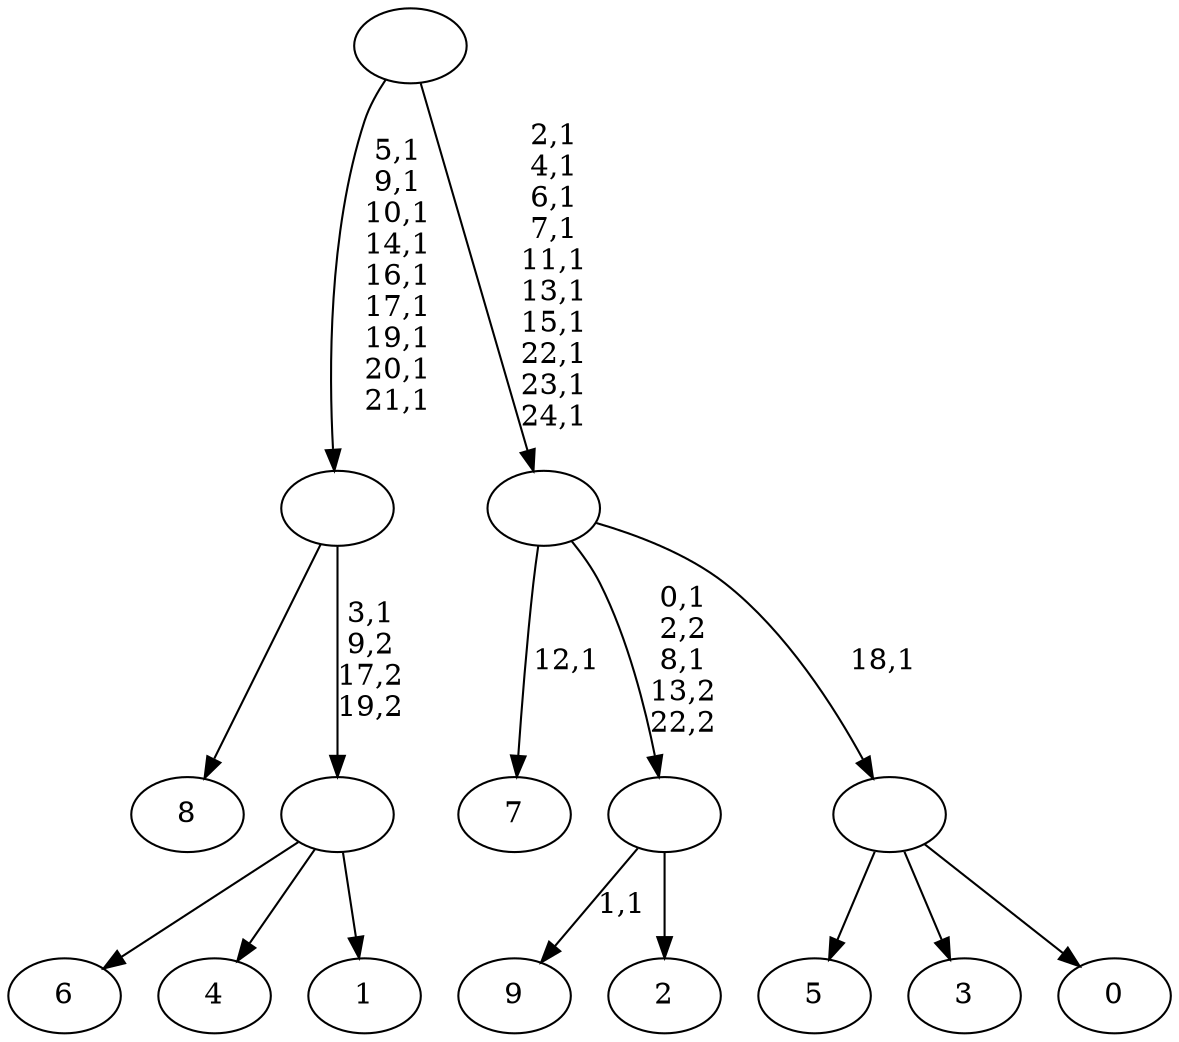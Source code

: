 digraph T {
	35 [label="9"]
	33 [label="8"]
	32 [label="7"]
	30 [label="6"]
	29 [label="5"]
	28 [label="4"]
	27 [label="3"]
	26 [label="2"]
	25 [label=""]
	23 [label="1"]
	22 [label=""]
	21 [label=""]
	12 [label="0"]
	11 [label=""]
	10 [label=""]
	0 [label=""]
	25 -> 35 [label="1,1"]
	25 -> 26 [label=""]
	22 -> 30 [label=""]
	22 -> 28 [label=""]
	22 -> 23 [label=""]
	21 -> 33 [label=""]
	21 -> 22 [label="3,1\n9,2\n17,2\n19,2"]
	11 -> 29 [label=""]
	11 -> 27 [label=""]
	11 -> 12 [label=""]
	10 -> 25 [label="0,1\n2,2\n8,1\n13,2\n22,2"]
	10 -> 32 [label="12,1"]
	10 -> 11 [label="18,1"]
	0 -> 10 [label="2,1\n4,1\n6,1\n7,1\n11,1\n13,1\n15,1\n22,1\n23,1\n24,1"]
	0 -> 21 [label="5,1\n9,1\n10,1\n14,1\n16,1\n17,1\n19,1\n20,1\n21,1"]
}
